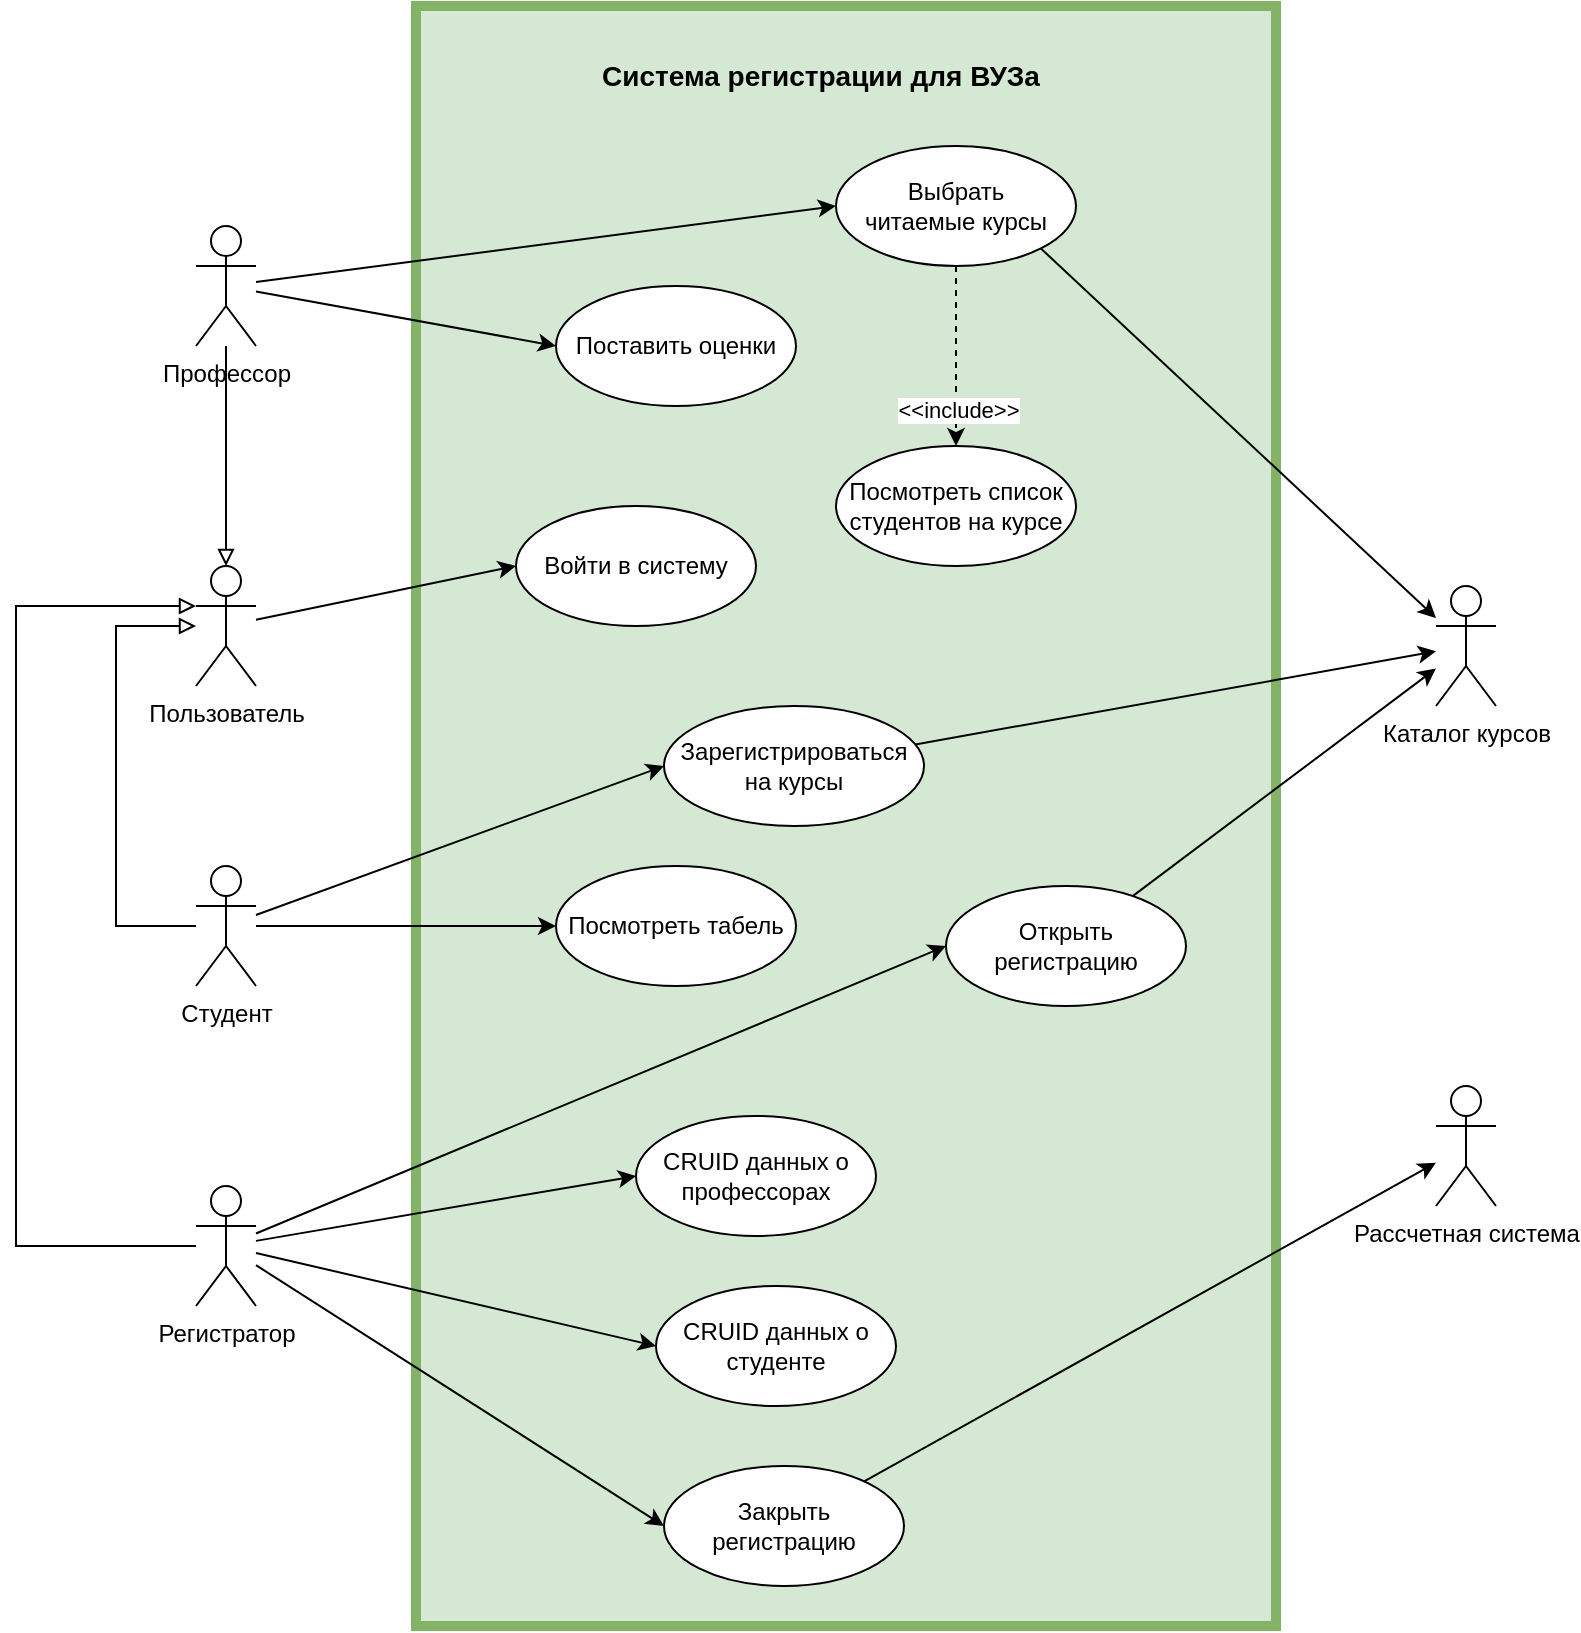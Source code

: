 <mxfile version="24.7.8">
  <diagram name="Page-1" id="HibKuJw0CE1xZKuOoS2J">
    <mxGraphModel dx="1060" dy="808" grid="1" gridSize="10" guides="1" tooltips="1" connect="1" arrows="1" fold="1" page="1" pageScale="1" pageWidth="827" pageHeight="1169" math="0" shadow="0">
      <root>
        <mxCell id="0" />
        <mxCell id="1" parent="0" />
        <mxCell id="OWubzHW4OG8Rasqdkwgq-49" value="" style="rounded=0;whiteSpace=wrap;html=1;fontFamily=Helvetica;fontSize=11;labelBackgroundColor=default;fillColor=#d5e8d4;strokeWidth=5;strokeColor=#82b366;" vertex="1" parent="1">
          <mxGeometry x="230" y="30" width="430" height="810" as="geometry" />
        </mxCell>
        <mxCell id="OWubzHW4OG8Rasqdkwgq-28" style="rounded=0;orthogonalLoop=1;jettySize=auto;html=1;entryX=0;entryY=0.5;entryDx=0;entryDy=0;" edge="1" parent="1" source="OWubzHW4OG8Rasqdkwgq-6" target="OWubzHW4OG8Rasqdkwgq-17">
          <mxGeometry relative="1" as="geometry" />
        </mxCell>
        <mxCell id="OWubzHW4OG8Rasqdkwgq-30" style="rounded=0;orthogonalLoop=1;jettySize=auto;html=1;entryX=0;entryY=0.5;entryDx=0;entryDy=0;" edge="1" parent="1" source="OWubzHW4OG8Rasqdkwgq-6" target="OWubzHW4OG8Rasqdkwgq-12">
          <mxGeometry relative="1" as="geometry" />
        </mxCell>
        <mxCell id="OWubzHW4OG8Rasqdkwgq-39" style="edgeStyle=orthogonalEdgeStyle;rounded=0;orthogonalLoop=1;jettySize=auto;html=1;endArrow=block;endFill=0;" edge="1" parent="1" source="OWubzHW4OG8Rasqdkwgq-6" target="OWubzHW4OG8Rasqdkwgq-7">
          <mxGeometry relative="1" as="geometry" />
        </mxCell>
        <mxCell id="OWubzHW4OG8Rasqdkwgq-6" value="Профессор" style="shape=umlActor;verticalLabelPosition=bottom;verticalAlign=top;html=1;outlineConnect=0;" vertex="1" parent="1">
          <mxGeometry x="120" y="140" width="30" height="60" as="geometry" />
        </mxCell>
        <mxCell id="OWubzHW4OG8Rasqdkwgq-33" style="rounded=0;orthogonalLoop=1;jettySize=auto;html=1;entryX=0;entryY=0.5;entryDx=0;entryDy=0;" edge="1" parent="1" source="OWubzHW4OG8Rasqdkwgq-7" target="OWubzHW4OG8Rasqdkwgq-18">
          <mxGeometry relative="1" as="geometry" />
        </mxCell>
        <mxCell id="OWubzHW4OG8Rasqdkwgq-7" value="Пользователь" style="shape=umlActor;verticalLabelPosition=bottom;verticalAlign=top;html=1;outlineConnect=0;" vertex="1" parent="1">
          <mxGeometry x="120" y="310" width="30" height="60" as="geometry" />
        </mxCell>
        <mxCell id="OWubzHW4OG8Rasqdkwgq-40" style="edgeStyle=orthogonalEdgeStyle;rounded=0;orthogonalLoop=1;jettySize=auto;html=1;endArrow=block;endFill=0;" edge="1" parent="1" source="OWubzHW4OG8Rasqdkwgq-8" target="OWubzHW4OG8Rasqdkwgq-7">
          <mxGeometry relative="1" as="geometry">
            <Array as="points">
              <mxPoint x="80" y="490" />
              <mxPoint x="80" y="340" />
            </Array>
          </mxGeometry>
        </mxCell>
        <mxCell id="OWubzHW4OG8Rasqdkwgq-43" style="edgeStyle=none;shape=connector;rounded=0;orthogonalLoop=1;jettySize=auto;html=1;entryX=0;entryY=0.5;entryDx=0;entryDy=0;strokeColor=default;align=center;verticalAlign=middle;fontFamily=Helvetica;fontSize=11;fontColor=default;labelBackgroundColor=default;endArrow=classic;" edge="1" parent="1" source="OWubzHW4OG8Rasqdkwgq-8" target="OWubzHW4OG8Rasqdkwgq-20">
          <mxGeometry relative="1" as="geometry" />
        </mxCell>
        <mxCell id="OWubzHW4OG8Rasqdkwgq-44" style="edgeStyle=none;shape=connector;rounded=0;orthogonalLoop=1;jettySize=auto;html=1;entryX=0;entryY=0.5;entryDx=0;entryDy=0;strokeColor=default;align=center;verticalAlign=middle;fontFamily=Helvetica;fontSize=11;fontColor=default;labelBackgroundColor=default;endArrow=classic;" edge="1" parent="1" source="OWubzHW4OG8Rasqdkwgq-8" target="OWubzHW4OG8Rasqdkwgq-24">
          <mxGeometry relative="1" as="geometry" />
        </mxCell>
        <mxCell id="OWubzHW4OG8Rasqdkwgq-8" value="Студент" style="shape=umlActor;verticalLabelPosition=bottom;verticalAlign=top;html=1;outlineConnect=0;" vertex="1" parent="1">
          <mxGeometry x="120" y="460" width="30" height="60" as="geometry" />
        </mxCell>
        <mxCell id="OWubzHW4OG8Rasqdkwgq-9" value="Каталог курсов" style="shape=umlActor;verticalLabelPosition=bottom;verticalAlign=top;html=1;outlineConnect=0;" vertex="1" parent="1">
          <mxGeometry x="740" y="320" width="30" height="60" as="geometry" />
        </mxCell>
        <mxCell id="OWubzHW4OG8Rasqdkwgq-10" value="Рассчетная система" style="shape=umlActor;verticalLabelPosition=bottom;verticalAlign=top;html=1;outlineConnect=0;" vertex="1" parent="1">
          <mxGeometry x="740" y="570" width="30" height="60" as="geometry" />
        </mxCell>
        <mxCell id="OWubzHW4OG8Rasqdkwgq-32" style="rounded=0;orthogonalLoop=1;jettySize=auto;html=1;exitX=1;exitY=1;exitDx=0;exitDy=0;" edge="1" parent="1" source="OWubzHW4OG8Rasqdkwgq-12" target="OWubzHW4OG8Rasqdkwgq-9">
          <mxGeometry relative="1" as="geometry" />
        </mxCell>
        <mxCell id="OWubzHW4OG8Rasqdkwgq-46" value="&amp;lt;&amp;lt;include&amp;gt;&amp;gt;" style="edgeStyle=none;shape=connector;rounded=0;orthogonalLoop=1;jettySize=auto;html=1;strokeColor=default;align=center;verticalAlign=middle;fontFamily=Helvetica;fontSize=11;fontColor=default;labelBackgroundColor=default;endArrow=classic;dashed=1;" edge="1" parent="1" source="OWubzHW4OG8Rasqdkwgq-12" target="OWubzHW4OG8Rasqdkwgq-25">
          <mxGeometry x="0.596" y="1" relative="1" as="geometry">
            <mxPoint as="offset" />
          </mxGeometry>
        </mxCell>
        <mxCell id="OWubzHW4OG8Rasqdkwgq-12" value="Выбрать&lt;div&gt;ч&lt;span style=&quot;background-color: initial;&quot;&gt;итаемые курсы&lt;/span&gt;&lt;/div&gt;" style="ellipse;whiteSpace=wrap;html=1;" vertex="1" parent="1">
          <mxGeometry x="440" y="100" width="120" height="60" as="geometry" />
        </mxCell>
        <mxCell id="OWubzHW4OG8Rasqdkwgq-17" value="Поставить оценки" style="ellipse;whiteSpace=wrap;html=1;" vertex="1" parent="1">
          <mxGeometry x="300" y="170" width="120" height="60" as="geometry" />
        </mxCell>
        <mxCell id="OWubzHW4OG8Rasqdkwgq-18" value="Войти в систему" style="ellipse;whiteSpace=wrap;html=1;" vertex="1" parent="1">
          <mxGeometry x="280" y="280" width="120" height="60" as="geometry" />
        </mxCell>
        <mxCell id="OWubzHW4OG8Rasqdkwgq-19" value="CRUID данных о студенте" style="ellipse;whiteSpace=wrap;html=1;" vertex="1" parent="1">
          <mxGeometry x="350" y="670" width="120" height="60" as="geometry" />
        </mxCell>
        <mxCell id="OWubzHW4OG8Rasqdkwgq-20" value="Посмотреть табель" style="ellipse;whiteSpace=wrap;html=1;" vertex="1" parent="1">
          <mxGeometry x="300" y="460" width="120" height="60" as="geometry" />
        </mxCell>
        <mxCell id="OWubzHW4OG8Rasqdkwgq-21" value="CRUID данных о профессорах" style="ellipse;whiteSpace=wrap;html=1;" vertex="1" parent="1">
          <mxGeometry x="340" y="585" width="120" height="60" as="geometry" />
        </mxCell>
        <mxCell id="OWubzHW4OG8Rasqdkwgq-35" style="rounded=0;orthogonalLoop=1;jettySize=auto;html=1;" edge="1" parent="1" source="OWubzHW4OG8Rasqdkwgq-22" target="OWubzHW4OG8Rasqdkwgq-10">
          <mxGeometry relative="1" as="geometry" />
        </mxCell>
        <mxCell id="OWubzHW4OG8Rasqdkwgq-22" value="Закрыть регистрацию" style="ellipse;whiteSpace=wrap;html=1;" vertex="1" parent="1">
          <mxGeometry x="354" y="760" width="120" height="60" as="geometry" />
        </mxCell>
        <mxCell id="OWubzHW4OG8Rasqdkwgq-38" style="rounded=0;orthogonalLoop=1;jettySize=auto;html=1;" edge="1" parent="1" source="OWubzHW4OG8Rasqdkwgq-23" target="OWubzHW4OG8Rasqdkwgq-9">
          <mxGeometry relative="1" as="geometry" />
        </mxCell>
        <mxCell id="OWubzHW4OG8Rasqdkwgq-23" value="Открыть регистрацию" style="ellipse;whiteSpace=wrap;html=1;" vertex="1" parent="1">
          <mxGeometry x="495" y="470" width="120" height="60" as="geometry" />
        </mxCell>
        <mxCell id="OWubzHW4OG8Rasqdkwgq-45" style="edgeStyle=none;shape=connector;rounded=0;orthogonalLoop=1;jettySize=auto;html=1;strokeColor=default;align=center;verticalAlign=middle;fontFamily=Helvetica;fontSize=11;fontColor=default;labelBackgroundColor=default;endArrow=classic;" edge="1" parent="1" source="OWubzHW4OG8Rasqdkwgq-24" target="OWubzHW4OG8Rasqdkwgq-9">
          <mxGeometry relative="1" as="geometry" />
        </mxCell>
        <mxCell id="OWubzHW4OG8Rasqdkwgq-24" value="Зарегистрироваться на курсы" style="ellipse;whiteSpace=wrap;html=1;" vertex="1" parent="1">
          <mxGeometry x="354" y="380" width="130" height="60" as="geometry" />
        </mxCell>
        <mxCell id="OWubzHW4OG8Rasqdkwgq-25" value="Посмотреть список студентов на курсе" style="ellipse;whiteSpace=wrap;html=1;" vertex="1" parent="1">
          <mxGeometry x="440" y="250" width="120" height="60" as="geometry" />
        </mxCell>
        <mxCell id="OWubzHW4OG8Rasqdkwgq-34" style="rounded=0;orthogonalLoop=1;jettySize=auto;html=1;entryX=0;entryY=0.5;entryDx=0;entryDy=0;" edge="1" parent="1" source="OWubzHW4OG8Rasqdkwgq-26" target="OWubzHW4OG8Rasqdkwgq-22">
          <mxGeometry relative="1" as="geometry" />
        </mxCell>
        <mxCell id="OWubzHW4OG8Rasqdkwgq-36" style="rounded=0;orthogonalLoop=1;jettySize=auto;html=1;entryX=0;entryY=0.5;entryDx=0;entryDy=0;" edge="1" parent="1" source="OWubzHW4OG8Rasqdkwgq-26" target="OWubzHW4OG8Rasqdkwgq-19">
          <mxGeometry relative="1" as="geometry" />
        </mxCell>
        <mxCell id="OWubzHW4OG8Rasqdkwgq-37" style="rounded=0;orthogonalLoop=1;jettySize=auto;html=1;entryX=0;entryY=0.5;entryDx=0;entryDy=0;" edge="1" parent="1" source="OWubzHW4OG8Rasqdkwgq-26" target="OWubzHW4OG8Rasqdkwgq-23">
          <mxGeometry relative="1" as="geometry" />
        </mxCell>
        <mxCell id="OWubzHW4OG8Rasqdkwgq-41" style="edgeStyle=orthogonalEdgeStyle;rounded=0;orthogonalLoop=1;jettySize=auto;html=1;endArrow=block;endFill=0;" edge="1" parent="1" source="OWubzHW4OG8Rasqdkwgq-26" target="OWubzHW4OG8Rasqdkwgq-7">
          <mxGeometry relative="1" as="geometry">
            <Array as="points">
              <mxPoint x="30" y="650" />
              <mxPoint x="30" y="330" />
            </Array>
          </mxGeometry>
        </mxCell>
        <mxCell id="OWubzHW4OG8Rasqdkwgq-47" style="edgeStyle=none;shape=connector;rounded=0;orthogonalLoop=1;jettySize=auto;html=1;entryX=0;entryY=0.5;entryDx=0;entryDy=0;strokeColor=default;align=center;verticalAlign=middle;fontFamily=Helvetica;fontSize=11;fontColor=default;labelBackgroundColor=default;endArrow=classic;" edge="1" parent="1" source="OWubzHW4OG8Rasqdkwgq-26" target="OWubzHW4OG8Rasqdkwgq-21">
          <mxGeometry relative="1" as="geometry" />
        </mxCell>
        <mxCell id="OWubzHW4OG8Rasqdkwgq-26" value="Регистратор" style="shape=umlActor;verticalLabelPosition=bottom;verticalAlign=top;html=1;outlineConnect=0;" vertex="1" parent="1">
          <mxGeometry x="120" y="620" width="30" height="60" as="geometry" />
        </mxCell>
        <mxCell id="OWubzHW4OG8Rasqdkwgq-51" value="&lt;font style=&quot;font-size: 14px;&quot;&gt;Система регистрации для ВУЗа&lt;/font&gt;" style="text;strokeColor=none;fillColor=none;align=left;verticalAlign=middle;spacingLeft=4;spacingRight=4;overflow=hidden;points=[[0,0.5],[1,0.5]];portConstraint=eastwest;rotatable=0;whiteSpace=wrap;html=1;fontFamily=Helvetica;fontSize=11;fontColor=default;labelBackgroundColor=none;fontStyle=1" vertex="1" parent="1">
          <mxGeometry x="317" y="50" width="256" height="30" as="geometry" />
        </mxCell>
      </root>
    </mxGraphModel>
  </diagram>
</mxfile>
